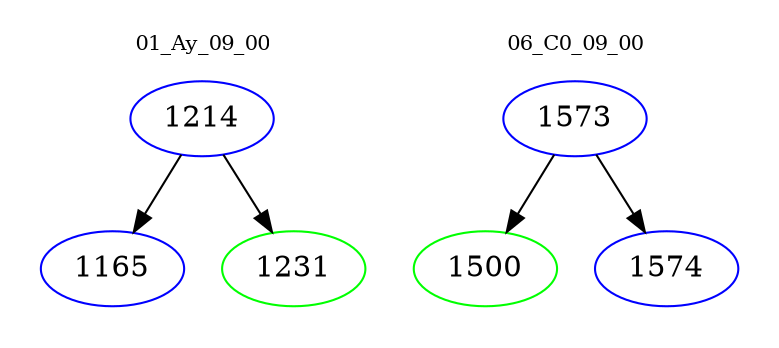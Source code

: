 digraph{
subgraph cluster_0 {
color = white
label = "01_Ay_09_00";
fontsize=10;
T0_1214 [label="1214", color="blue"]
T0_1214 -> T0_1165 [color="black"]
T0_1165 [label="1165", color="blue"]
T0_1214 -> T0_1231 [color="black"]
T0_1231 [label="1231", color="green"]
}
subgraph cluster_1 {
color = white
label = "06_C0_09_00";
fontsize=10;
T1_1573 [label="1573", color="blue"]
T1_1573 -> T1_1500 [color="black"]
T1_1500 [label="1500", color="green"]
T1_1573 -> T1_1574 [color="black"]
T1_1574 [label="1574", color="blue"]
}
}
